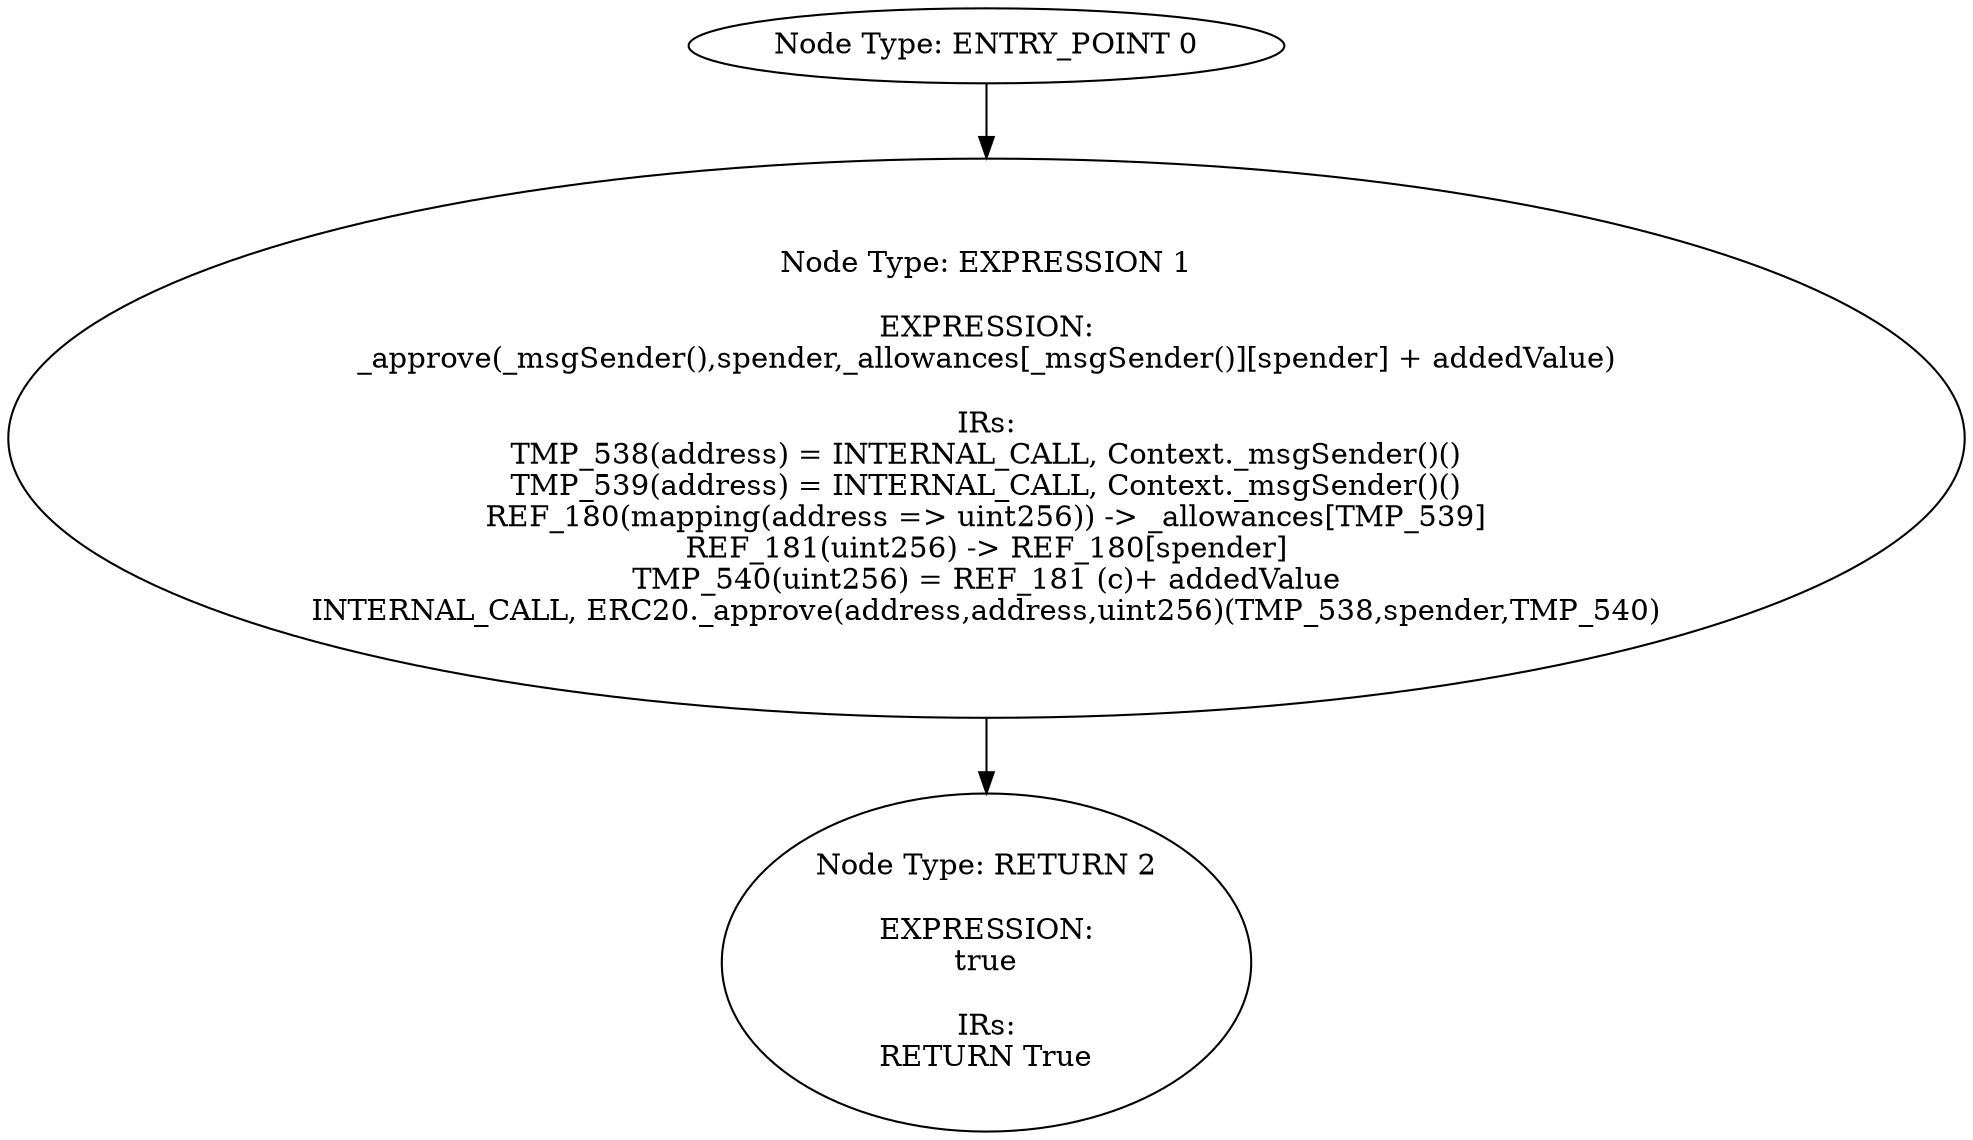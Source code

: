 digraph{
0[label="Node Type: ENTRY_POINT 0
"];
0->1;
1[label="Node Type: EXPRESSION 1

EXPRESSION:
_approve(_msgSender(),spender,_allowances[_msgSender()][spender] + addedValue)

IRs:
TMP_538(address) = INTERNAL_CALL, Context._msgSender()()
TMP_539(address) = INTERNAL_CALL, Context._msgSender()()
REF_180(mapping(address => uint256)) -> _allowances[TMP_539]
REF_181(uint256) -> REF_180[spender]
TMP_540(uint256) = REF_181 (c)+ addedValue
INTERNAL_CALL, ERC20._approve(address,address,uint256)(TMP_538,spender,TMP_540)"];
1->2;
2[label="Node Type: RETURN 2

EXPRESSION:
true

IRs:
RETURN True"];
}
